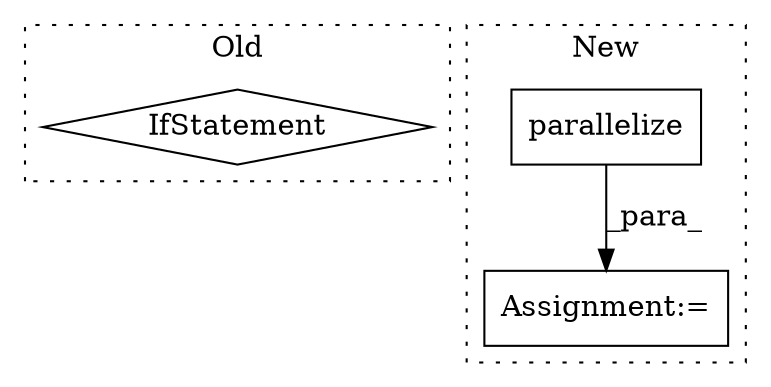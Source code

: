 digraph G {
subgraph cluster0 {
1 [label="IfStatement" a="25" s="5087,5115" l="4,2" shape="diamond"];
label = "Old";
style="dotted";
}
subgraph cluster1 {
2 [label="parallelize" a="32" s="3218,3278" l="12,1" shape="box"];
3 [label="Assignment:=" a="7" s="3214" l="1" shape="box"];
label = "New";
style="dotted";
}
2 -> 3 [label="_para_"];
}